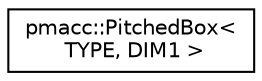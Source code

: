 digraph "Graphical Class Hierarchy"
{
 // LATEX_PDF_SIZE
  edge [fontname="Helvetica",fontsize="10",labelfontname="Helvetica",labelfontsize="10"];
  node [fontname="Helvetica",fontsize="10",shape=record];
  rankdir="LR";
  Node0 [label="pmacc::PitchedBox\<\l TYPE, DIM1 \>",height=0.2,width=0.4,color="black", fillcolor="white", style="filled",URL="$classpmacc_1_1_pitched_box_3_01_t_y_p_e_00_01_d_i_m1_01_4.html",tooltip=" "];
}
